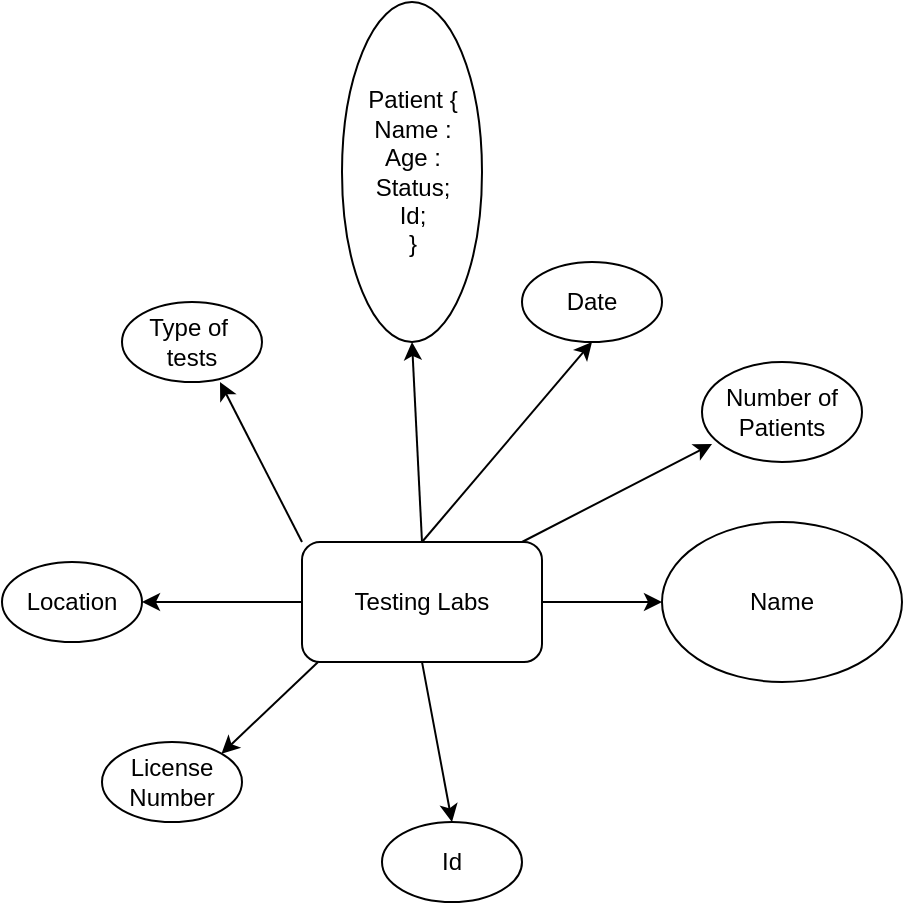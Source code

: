<mxfile version="20.8.10" type="device"><diagram name="Page-1" id="V2RR2CM_HVYgWh8AD0sf"><mxGraphModel dx="1674" dy="741" grid="1" gridSize="10" guides="1" tooltips="1" connect="1" arrows="1" fold="1" page="1" pageScale="1" pageWidth="827" pageHeight="1169" math="0" shadow="0"><root><mxCell id="0"/><mxCell id="1" parent="0"/><mxCell id="4g6zruI3jrCuuJ_N1EJY-1" value="Testing Labs" style="rounded=1;whiteSpace=wrap;html=1;" vertex="1" parent="1"><mxGeometry x="350" y="350" width="120" height="60" as="geometry"/></mxCell><mxCell id="4g6zruI3jrCuuJ_N1EJY-2" value="Date" style="ellipse;whiteSpace=wrap;html=1;" vertex="1" parent="1"><mxGeometry x="460" y="210" width="70" height="40" as="geometry"/></mxCell><mxCell id="4g6zruI3jrCuuJ_N1EJY-3" value="Type of&amp;nbsp;&lt;br&gt;tests" style="ellipse;whiteSpace=wrap;html=1;" vertex="1" parent="1"><mxGeometry x="260" y="230" width="70" height="40" as="geometry"/></mxCell><mxCell id="4g6zruI3jrCuuJ_N1EJY-4" value="Number of Patients" style="ellipse;whiteSpace=wrap;html=1;" vertex="1" parent="1"><mxGeometry x="550" y="260" width="80" height="50" as="geometry"/></mxCell><mxCell id="4g6zruI3jrCuuJ_N1EJY-5" value="" style="ellipse;whiteSpace=wrap;html=1;" vertex="1" parent="1"><mxGeometry x="370" y="80" width="70" height="170" as="geometry"/></mxCell><mxCell id="4g6zruI3jrCuuJ_N1EJY-6" value="Patient {&lt;br&gt;Name :&lt;br&gt;Age :&lt;br&gt;Status;&lt;br&gt;Id;&lt;br&gt;}" style="text;html=1;align=center;verticalAlign=middle;resizable=0;points=[];autosize=1;strokeColor=none;fillColor=none;" vertex="1" parent="1"><mxGeometry x="370" y="115" width="70" height="100" as="geometry"/></mxCell><mxCell id="4g6zruI3jrCuuJ_N1EJY-7" value="Name" style="ellipse;whiteSpace=wrap;html=1;" vertex="1" parent="1"><mxGeometry x="530" y="340" width="120" height="80" as="geometry"/></mxCell><mxCell id="4g6zruI3jrCuuJ_N1EJY-8" value="Location" style="ellipse;whiteSpace=wrap;html=1;" vertex="1" parent="1"><mxGeometry x="200" y="360" width="70" height="40" as="geometry"/></mxCell><mxCell id="4g6zruI3jrCuuJ_N1EJY-9" value="Id" style="ellipse;whiteSpace=wrap;html=1;" vertex="1" parent="1"><mxGeometry x="390" y="490" width="70" height="40" as="geometry"/></mxCell><mxCell id="4g6zruI3jrCuuJ_N1EJY-10" value="License Number" style="ellipse;whiteSpace=wrap;html=1;" vertex="1" parent="1"><mxGeometry x="250" y="450" width="70" height="40" as="geometry"/></mxCell><mxCell id="4g6zruI3jrCuuJ_N1EJY-12" value="" style="endArrow=classic;html=1;rounded=0;exitX=0.5;exitY=0;exitDx=0;exitDy=0;entryX=0.5;entryY=1;entryDx=0;entryDy=0;" edge="1" parent="1" source="4g6zruI3jrCuuJ_N1EJY-1" target="4g6zruI3jrCuuJ_N1EJY-2"><mxGeometry width="50" height="50" relative="1" as="geometry"><mxPoint x="390" y="350" as="sourcePoint"/><mxPoint x="495" y="260" as="targetPoint"/></mxGeometry></mxCell><mxCell id="4g6zruI3jrCuuJ_N1EJY-13" value="" style="endArrow=classic;html=1;rounded=0;entryX=0.063;entryY=0.82;entryDx=0;entryDy=0;entryPerimeter=0;" edge="1" parent="1" target="4g6zruI3jrCuuJ_N1EJY-4"><mxGeometry width="50" height="50" relative="1" as="geometry"><mxPoint x="460" y="350" as="sourcePoint"/><mxPoint x="530" y="315" as="targetPoint"/></mxGeometry></mxCell><mxCell id="4g6zruI3jrCuuJ_N1EJY-15" value="" style="endArrow=classic;html=1;rounded=0;entryX=0;entryY=0.5;entryDx=0;entryDy=0;exitX=1;exitY=0.5;exitDx=0;exitDy=0;" edge="1" parent="1" source="4g6zruI3jrCuuJ_N1EJY-1" target="4g6zruI3jrCuuJ_N1EJY-7"><mxGeometry width="50" height="50" relative="1" as="geometry"><mxPoint x="480" y="410" as="sourcePoint"/><mxPoint x="530" y="360" as="targetPoint"/></mxGeometry></mxCell><mxCell id="4g6zruI3jrCuuJ_N1EJY-16" value="" style="endArrow=classic;html=1;rounded=0;exitX=0.5;exitY=1;exitDx=0;exitDy=0;entryX=0.5;entryY=0;entryDx=0;entryDy=0;" edge="1" parent="1" source="4g6zruI3jrCuuJ_N1EJY-1" target="4g6zruI3jrCuuJ_N1EJY-9"><mxGeometry width="50" height="50" relative="1" as="geometry"><mxPoint x="410" y="470" as="sourcePoint"/><mxPoint x="460" y="420" as="targetPoint"/></mxGeometry></mxCell><mxCell id="4g6zruI3jrCuuJ_N1EJY-17" value="" style="endArrow=classic;html=1;rounded=0;exitX=0;exitY=0.5;exitDx=0;exitDy=0;entryX=1;entryY=0.5;entryDx=0;entryDy=0;" edge="1" parent="1" source="4g6zruI3jrCuuJ_N1EJY-1" target="4g6zruI3jrCuuJ_N1EJY-8"><mxGeometry width="50" height="50" relative="1" as="geometry"><mxPoint x="420" y="380" as="sourcePoint"/><mxPoint x="470" y="330" as="targetPoint"/></mxGeometry></mxCell><mxCell id="4g6zruI3jrCuuJ_N1EJY-18" value="" style="endArrow=classic;html=1;rounded=0;exitX=0.067;exitY=1;exitDx=0;exitDy=0;entryX=1;entryY=0;entryDx=0;entryDy=0;exitPerimeter=0;" edge="1" parent="1" source="4g6zruI3jrCuuJ_N1EJY-1" target="4g6zruI3jrCuuJ_N1EJY-10"><mxGeometry width="50" height="50" relative="1" as="geometry"><mxPoint x="430" y="390" as="sourcePoint"/><mxPoint x="340" y="460" as="targetPoint"/></mxGeometry></mxCell><mxCell id="4g6zruI3jrCuuJ_N1EJY-19" value="" style="endArrow=classic;html=1;rounded=0;entryX=0.7;entryY=1;entryDx=0;entryDy=0;entryPerimeter=0;exitX=0;exitY=0;exitDx=0;exitDy=0;" edge="1" parent="1" source="4g6zruI3jrCuuJ_N1EJY-1" target="4g6zruI3jrCuuJ_N1EJY-3"><mxGeometry width="50" height="50" relative="1" as="geometry"><mxPoint x="440" y="400" as="sourcePoint"/><mxPoint x="490" y="350" as="targetPoint"/></mxGeometry></mxCell><mxCell id="4g6zruI3jrCuuJ_N1EJY-20" value="" style="endArrow=classic;html=1;rounded=0;entryX=0.5;entryY=1;entryDx=0;entryDy=0;exitX=0.5;exitY=0;exitDx=0;exitDy=0;" edge="1" parent="1" source="4g6zruI3jrCuuJ_N1EJY-1" target="4g6zruI3jrCuuJ_N1EJY-5"><mxGeometry width="50" height="50" relative="1" as="geometry"><mxPoint x="450" y="410" as="sourcePoint"/><mxPoint x="500" y="360" as="targetPoint"/></mxGeometry></mxCell></root></mxGraphModel></diagram></mxfile>